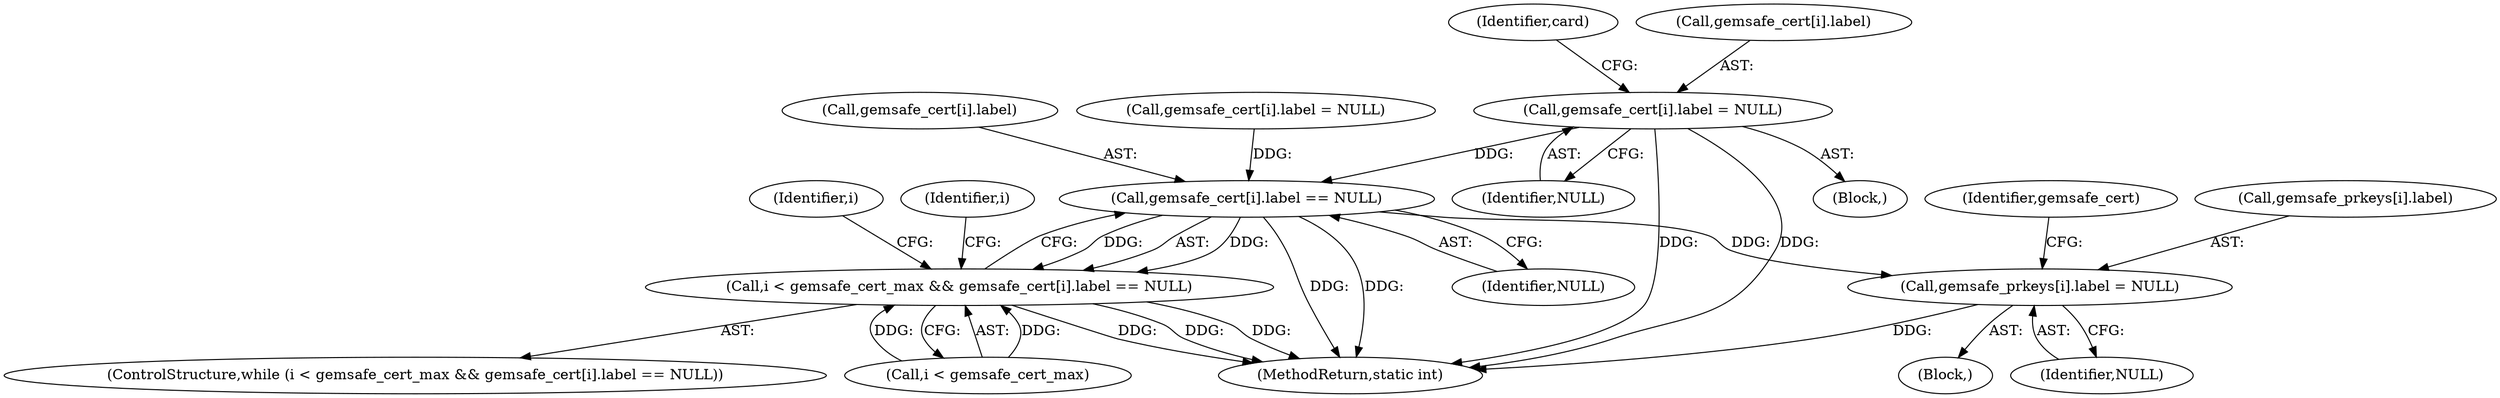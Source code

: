 digraph "0_OpenSC_360e95d45ac4123255a4c796db96337f332160ad#diff-d643a0fa169471dbf2912f4866dc49c5_5@array" {
"1000251" [label="(Call,gemsafe_cert[i].label = NULL)"];
"1000367" [label="(Call,gemsafe_cert[i].label == NULL)"];
"1000363" [label="(Call,i < gemsafe_cert_max && gemsafe_cert[i].label == NULL)"];
"1000471" [label="(Call,gemsafe_prkeys[i].label = NULL)"];
"1000481" [label="(Identifier,gemsafe_cert)"];
"1000367" [label="(Call,gemsafe_cert[i].label == NULL)"];
"1000243" [label="(Block,)"];
"1000378" [label="(Identifier,i)"];
"1000257" [label="(Identifier,NULL)"];
"1000363" [label="(Call,i < gemsafe_cert_max && gemsafe_cert[i].label == NULL)"];
"1000362" [label="(ControlStructure,while (i < gemsafe_cert_max && gemsafe_cert[i].label == NULL))"];
"1000472" [label="(Call,gemsafe_prkeys[i].label)"];
"1000368" [label="(Call,gemsafe_cert[i].label)"];
"1000364" [label="(Call,i < gemsafe_cert_max)"];
"1000462" [label="(Block,)"];
"1000251" [label="(Call,gemsafe_cert[i].label = NULL)"];
"1000260" [label="(Identifier,card)"];
"1000252" [label="(Call,gemsafe_cert[i].label)"];
"1000373" [label="(Identifier,NULL)"];
"1000477" [label="(Identifier,NULL)"];
"1000471" [label="(Call,gemsafe_prkeys[i].label = NULL)"];
"1000375" [label="(Identifier,i)"];
"1000285" [label="(Call,gemsafe_cert[i].label = NULL)"];
"1000487" [label="(MethodReturn,static int)"];
"1000251" -> "1000243"  [label="AST: "];
"1000251" -> "1000257"  [label="CFG: "];
"1000252" -> "1000251"  [label="AST: "];
"1000257" -> "1000251"  [label="AST: "];
"1000260" -> "1000251"  [label="CFG: "];
"1000251" -> "1000487"  [label="DDG: "];
"1000251" -> "1000487"  [label="DDG: "];
"1000251" -> "1000367"  [label="DDG: "];
"1000367" -> "1000363"  [label="AST: "];
"1000367" -> "1000373"  [label="CFG: "];
"1000368" -> "1000367"  [label="AST: "];
"1000373" -> "1000367"  [label="AST: "];
"1000363" -> "1000367"  [label="CFG: "];
"1000367" -> "1000487"  [label="DDG: "];
"1000367" -> "1000487"  [label="DDG: "];
"1000367" -> "1000363"  [label="DDG: "];
"1000367" -> "1000363"  [label="DDG: "];
"1000285" -> "1000367"  [label="DDG: "];
"1000367" -> "1000471"  [label="DDG: "];
"1000363" -> "1000362"  [label="AST: "];
"1000363" -> "1000364"  [label="CFG: "];
"1000364" -> "1000363"  [label="AST: "];
"1000375" -> "1000363"  [label="CFG: "];
"1000378" -> "1000363"  [label="CFG: "];
"1000363" -> "1000487"  [label="DDG: "];
"1000363" -> "1000487"  [label="DDG: "];
"1000363" -> "1000487"  [label="DDG: "];
"1000364" -> "1000363"  [label="DDG: "];
"1000364" -> "1000363"  [label="DDG: "];
"1000471" -> "1000462"  [label="AST: "];
"1000471" -> "1000477"  [label="CFG: "];
"1000472" -> "1000471"  [label="AST: "];
"1000477" -> "1000471"  [label="AST: "];
"1000481" -> "1000471"  [label="CFG: "];
"1000471" -> "1000487"  [label="DDG: "];
}
